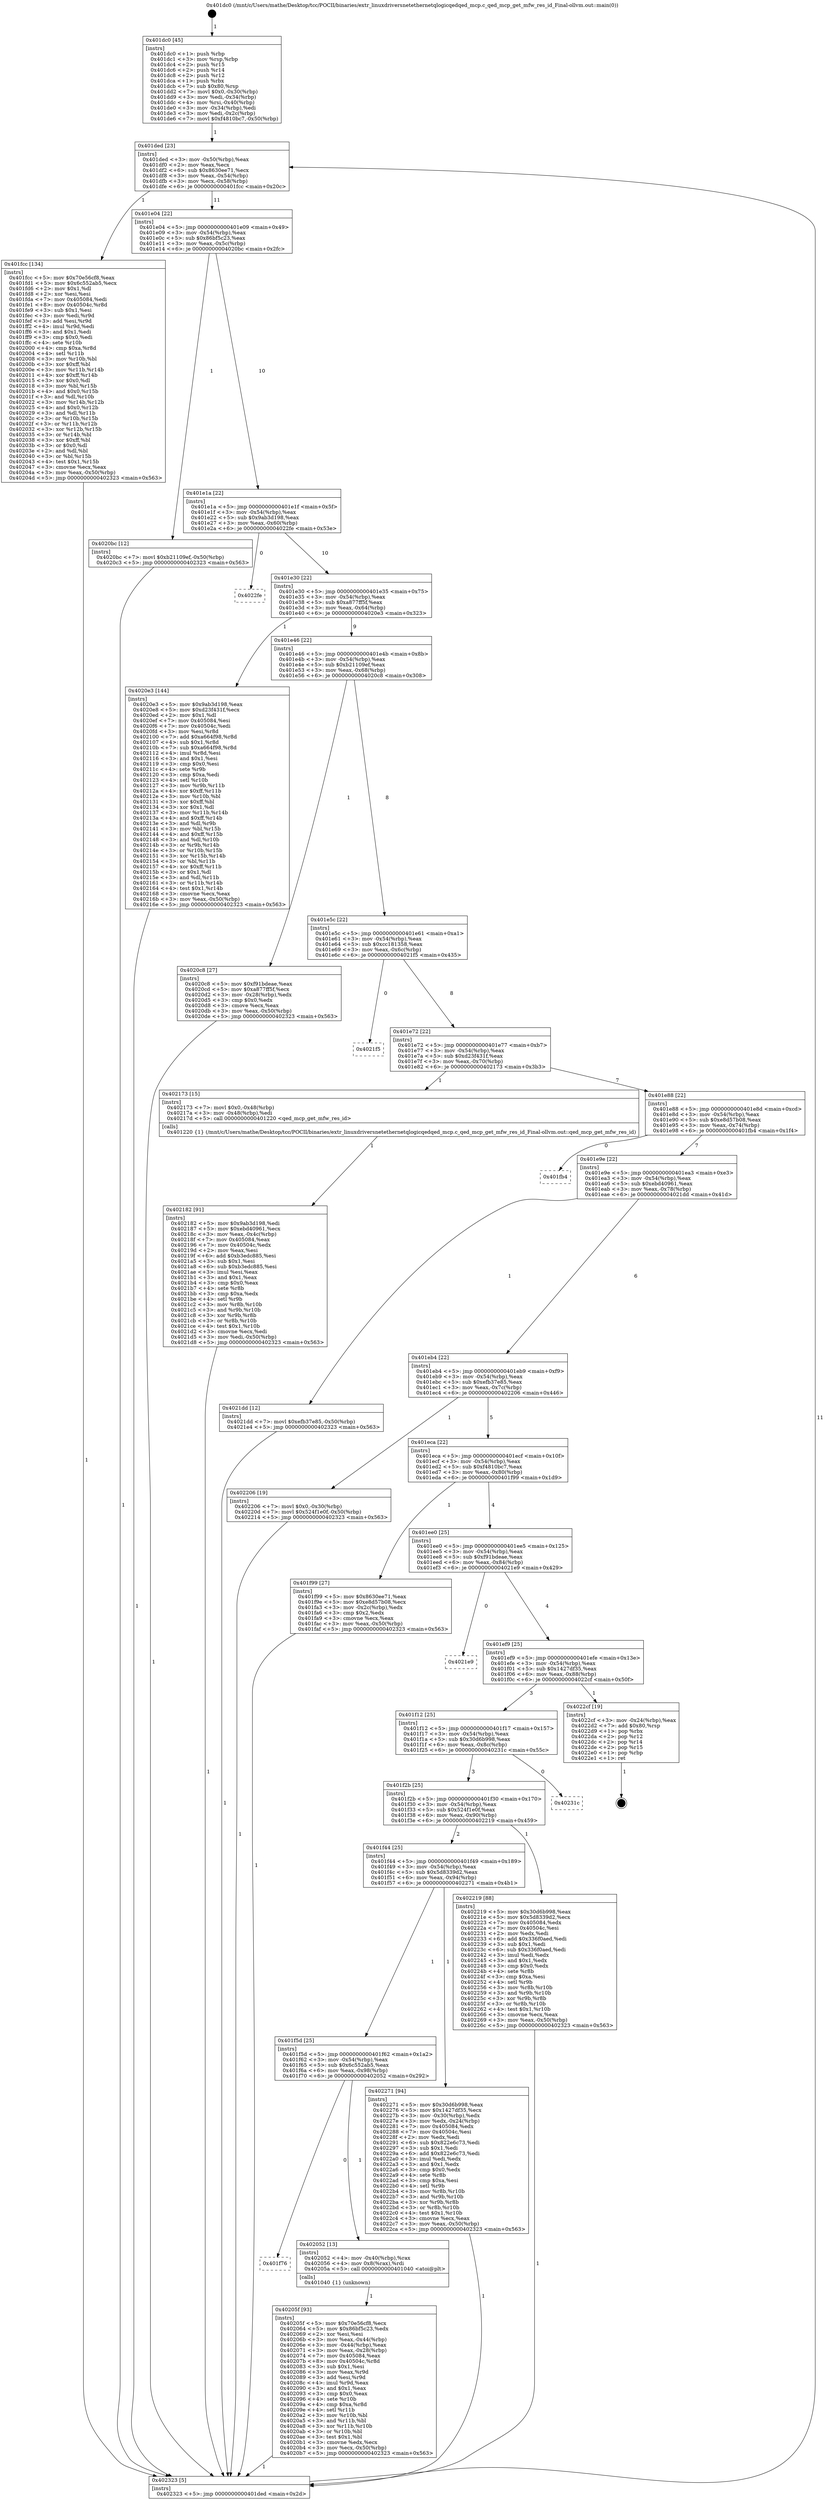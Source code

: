 digraph "0x401dc0" {
  label = "0x401dc0 (/mnt/c/Users/mathe/Desktop/tcc/POCII/binaries/extr_linuxdriversnetethernetqlogicqedqed_mcp.c_qed_mcp_get_mfw_res_id_Final-ollvm.out::main(0))"
  labelloc = "t"
  node[shape=record]

  Entry [label="",width=0.3,height=0.3,shape=circle,fillcolor=black,style=filled]
  "0x401ded" [label="{
     0x401ded [23]\l
     | [instrs]\l
     &nbsp;&nbsp;0x401ded \<+3\>: mov -0x50(%rbp),%eax\l
     &nbsp;&nbsp;0x401df0 \<+2\>: mov %eax,%ecx\l
     &nbsp;&nbsp;0x401df2 \<+6\>: sub $0x8630ee71,%ecx\l
     &nbsp;&nbsp;0x401df8 \<+3\>: mov %eax,-0x54(%rbp)\l
     &nbsp;&nbsp;0x401dfb \<+3\>: mov %ecx,-0x58(%rbp)\l
     &nbsp;&nbsp;0x401dfe \<+6\>: je 0000000000401fcc \<main+0x20c\>\l
  }"]
  "0x401fcc" [label="{
     0x401fcc [134]\l
     | [instrs]\l
     &nbsp;&nbsp;0x401fcc \<+5\>: mov $0x70e56cf8,%eax\l
     &nbsp;&nbsp;0x401fd1 \<+5\>: mov $0x6c552ab5,%ecx\l
     &nbsp;&nbsp;0x401fd6 \<+2\>: mov $0x1,%dl\l
     &nbsp;&nbsp;0x401fd8 \<+2\>: xor %esi,%esi\l
     &nbsp;&nbsp;0x401fda \<+7\>: mov 0x405084,%edi\l
     &nbsp;&nbsp;0x401fe1 \<+8\>: mov 0x40504c,%r8d\l
     &nbsp;&nbsp;0x401fe9 \<+3\>: sub $0x1,%esi\l
     &nbsp;&nbsp;0x401fec \<+3\>: mov %edi,%r9d\l
     &nbsp;&nbsp;0x401fef \<+3\>: add %esi,%r9d\l
     &nbsp;&nbsp;0x401ff2 \<+4\>: imul %r9d,%edi\l
     &nbsp;&nbsp;0x401ff6 \<+3\>: and $0x1,%edi\l
     &nbsp;&nbsp;0x401ff9 \<+3\>: cmp $0x0,%edi\l
     &nbsp;&nbsp;0x401ffc \<+4\>: sete %r10b\l
     &nbsp;&nbsp;0x402000 \<+4\>: cmp $0xa,%r8d\l
     &nbsp;&nbsp;0x402004 \<+4\>: setl %r11b\l
     &nbsp;&nbsp;0x402008 \<+3\>: mov %r10b,%bl\l
     &nbsp;&nbsp;0x40200b \<+3\>: xor $0xff,%bl\l
     &nbsp;&nbsp;0x40200e \<+3\>: mov %r11b,%r14b\l
     &nbsp;&nbsp;0x402011 \<+4\>: xor $0xff,%r14b\l
     &nbsp;&nbsp;0x402015 \<+3\>: xor $0x0,%dl\l
     &nbsp;&nbsp;0x402018 \<+3\>: mov %bl,%r15b\l
     &nbsp;&nbsp;0x40201b \<+4\>: and $0x0,%r15b\l
     &nbsp;&nbsp;0x40201f \<+3\>: and %dl,%r10b\l
     &nbsp;&nbsp;0x402022 \<+3\>: mov %r14b,%r12b\l
     &nbsp;&nbsp;0x402025 \<+4\>: and $0x0,%r12b\l
     &nbsp;&nbsp;0x402029 \<+3\>: and %dl,%r11b\l
     &nbsp;&nbsp;0x40202c \<+3\>: or %r10b,%r15b\l
     &nbsp;&nbsp;0x40202f \<+3\>: or %r11b,%r12b\l
     &nbsp;&nbsp;0x402032 \<+3\>: xor %r12b,%r15b\l
     &nbsp;&nbsp;0x402035 \<+3\>: or %r14b,%bl\l
     &nbsp;&nbsp;0x402038 \<+3\>: xor $0xff,%bl\l
     &nbsp;&nbsp;0x40203b \<+3\>: or $0x0,%dl\l
     &nbsp;&nbsp;0x40203e \<+2\>: and %dl,%bl\l
     &nbsp;&nbsp;0x402040 \<+3\>: or %bl,%r15b\l
     &nbsp;&nbsp;0x402043 \<+4\>: test $0x1,%r15b\l
     &nbsp;&nbsp;0x402047 \<+3\>: cmovne %ecx,%eax\l
     &nbsp;&nbsp;0x40204a \<+3\>: mov %eax,-0x50(%rbp)\l
     &nbsp;&nbsp;0x40204d \<+5\>: jmp 0000000000402323 \<main+0x563\>\l
  }"]
  "0x401e04" [label="{
     0x401e04 [22]\l
     | [instrs]\l
     &nbsp;&nbsp;0x401e04 \<+5\>: jmp 0000000000401e09 \<main+0x49\>\l
     &nbsp;&nbsp;0x401e09 \<+3\>: mov -0x54(%rbp),%eax\l
     &nbsp;&nbsp;0x401e0c \<+5\>: sub $0x86bf5c23,%eax\l
     &nbsp;&nbsp;0x401e11 \<+3\>: mov %eax,-0x5c(%rbp)\l
     &nbsp;&nbsp;0x401e14 \<+6\>: je 00000000004020bc \<main+0x2fc\>\l
  }"]
  Exit [label="",width=0.3,height=0.3,shape=circle,fillcolor=black,style=filled,peripheries=2]
  "0x4020bc" [label="{
     0x4020bc [12]\l
     | [instrs]\l
     &nbsp;&nbsp;0x4020bc \<+7\>: movl $0xb21109ef,-0x50(%rbp)\l
     &nbsp;&nbsp;0x4020c3 \<+5\>: jmp 0000000000402323 \<main+0x563\>\l
  }"]
  "0x401e1a" [label="{
     0x401e1a [22]\l
     | [instrs]\l
     &nbsp;&nbsp;0x401e1a \<+5\>: jmp 0000000000401e1f \<main+0x5f\>\l
     &nbsp;&nbsp;0x401e1f \<+3\>: mov -0x54(%rbp),%eax\l
     &nbsp;&nbsp;0x401e22 \<+5\>: sub $0x9ab3d198,%eax\l
     &nbsp;&nbsp;0x401e27 \<+3\>: mov %eax,-0x60(%rbp)\l
     &nbsp;&nbsp;0x401e2a \<+6\>: je 00000000004022fe \<main+0x53e\>\l
  }"]
  "0x402182" [label="{
     0x402182 [91]\l
     | [instrs]\l
     &nbsp;&nbsp;0x402182 \<+5\>: mov $0x9ab3d198,%edi\l
     &nbsp;&nbsp;0x402187 \<+5\>: mov $0xebd40961,%ecx\l
     &nbsp;&nbsp;0x40218c \<+3\>: mov %eax,-0x4c(%rbp)\l
     &nbsp;&nbsp;0x40218f \<+7\>: mov 0x405084,%eax\l
     &nbsp;&nbsp;0x402196 \<+7\>: mov 0x40504c,%edx\l
     &nbsp;&nbsp;0x40219d \<+2\>: mov %eax,%esi\l
     &nbsp;&nbsp;0x40219f \<+6\>: add $0xb3edc885,%esi\l
     &nbsp;&nbsp;0x4021a5 \<+3\>: sub $0x1,%esi\l
     &nbsp;&nbsp;0x4021a8 \<+6\>: sub $0xb3edc885,%esi\l
     &nbsp;&nbsp;0x4021ae \<+3\>: imul %esi,%eax\l
     &nbsp;&nbsp;0x4021b1 \<+3\>: and $0x1,%eax\l
     &nbsp;&nbsp;0x4021b4 \<+3\>: cmp $0x0,%eax\l
     &nbsp;&nbsp;0x4021b7 \<+4\>: sete %r8b\l
     &nbsp;&nbsp;0x4021bb \<+3\>: cmp $0xa,%edx\l
     &nbsp;&nbsp;0x4021be \<+4\>: setl %r9b\l
     &nbsp;&nbsp;0x4021c2 \<+3\>: mov %r8b,%r10b\l
     &nbsp;&nbsp;0x4021c5 \<+3\>: and %r9b,%r10b\l
     &nbsp;&nbsp;0x4021c8 \<+3\>: xor %r9b,%r8b\l
     &nbsp;&nbsp;0x4021cb \<+3\>: or %r8b,%r10b\l
     &nbsp;&nbsp;0x4021ce \<+4\>: test $0x1,%r10b\l
     &nbsp;&nbsp;0x4021d2 \<+3\>: cmovne %ecx,%edi\l
     &nbsp;&nbsp;0x4021d5 \<+3\>: mov %edi,-0x50(%rbp)\l
     &nbsp;&nbsp;0x4021d8 \<+5\>: jmp 0000000000402323 \<main+0x563\>\l
  }"]
  "0x4022fe" [label="{
     0x4022fe\l
  }", style=dashed]
  "0x401e30" [label="{
     0x401e30 [22]\l
     | [instrs]\l
     &nbsp;&nbsp;0x401e30 \<+5\>: jmp 0000000000401e35 \<main+0x75\>\l
     &nbsp;&nbsp;0x401e35 \<+3\>: mov -0x54(%rbp),%eax\l
     &nbsp;&nbsp;0x401e38 \<+5\>: sub $0xa877ff5f,%eax\l
     &nbsp;&nbsp;0x401e3d \<+3\>: mov %eax,-0x64(%rbp)\l
     &nbsp;&nbsp;0x401e40 \<+6\>: je 00000000004020e3 \<main+0x323\>\l
  }"]
  "0x40205f" [label="{
     0x40205f [93]\l
     | [instrs]\l
     &nbsp;&nbsp;0x40205f \<+5\>: mov $0x70e56cf8,%ecx\l
     &nbsp;&nbsp;0x402064 \<+5\>: mov $0x86bf5c23,%edx\l
     &nbsp;&nbsp;0x402069 \<+2\>: xor %esi,%esi\l
     &nbsp;&nbsp;0x40206b \<+3\>: mov %eax,-0x44(%rbp)\l
     &nbsp;&nbsp;0x40206e \<+3\>: mov -0x44(%rbp),%eax\l
     &nbsp;&nbsp;0x402071 \<+3\>: mov %eax,-0x28(%rbp)\l
     &nbsp;&nbsp;0x402074 \<+7\>: mov 0x405084,%eax\l
     &nbsp;&nbsp;0x40207b \<+8\>: mov 0x40504c,%r8d\l
     &nbsp;&nbsp;0x402083 \<+3\>: sub $0x1,%esi\l
     &nbsp;&nbsp;0x402086 \<+3\>: mov %eax,%r9d\l
     &nbsp;&nbsp;0x402089 \<+3\>: add %esi,%r9d\l
     &nbsp;&nbsp;0x40208c \<+4\>: imul %r9d,%eax\l
     &nbsp;&nbsp;0x402090 \<+3\>: and $0x1,%eax\l
     &nbsp;&nbsp;0x402093 \<+3\>: cmp $0x0,%eax\l
     &nbsp;&nbsp;0x402096 \<+4\>: sete %r10b\l
     &nbsp;&nbsp;0x40209a \<+4\>: cmp $0xa,%r8d\l
     &nbsp;&nbsp;0x40209e \<+4\>: setl %r11b\l
     &nbsp;&nbsp;0x4020a2 \<+3\>: mov %r10b,%bl\l
     &nbsp;&nbsp;0x4020a5 \<+3\>: and %r11b,%bl\l
     &nbsp;&nbsp;0x4020a8 \<+3\>: xor %r11b,%r10b\l
     &nbsp;&nbsp;0x4020ab \<+3\>: or %r10b,%bl\l
     &nbsp;&nbsp;0x4020ae \<+3\>: test $0x1,%bl\l
     &nbsp;&nbsp;0x4020b1 \<+3\>: cmovne %edx,%ecx\l
     &nbsp;&nbsp;0x4020b4 \<+3\>: mov %ecx,-0x50(%rbp)\l
     &nbsp;&nbsp;0x4020b7 \<+5\>: jmp 0000000000402323 \<main+0x563\>\l
  }"]
  "0x4020e3" [label="{
     0x4020e3 [144]\l
     | [instrs]\l
     &nbsp;&nbsp;0x4020e3 \<+5\>: mov $0x9ab3d198,%eax\l
     &nbsp;&nbsp;0x4020e8 \<+5\>: mov $0xd23f431f,%ecx\l
     &nbsp;&nbsp;0x4020ed \<+2\>: mov $0x1,%dl\l
     &nbsp;&nbsp;0x4020ef \<+7\>: mov 0x405084,%esi\l
     &nbsp;&nbsp;0x4020f6 \<+7\>: mov 0x40504c,%edi\l
     &nbsp;&nbsp;0x4020fd \<+3\>: mov %esi,%r8d\l
     &nbsp;&nbsp;0x402100 \<+7\>: add $0xa664f98,%r8d\l
     &nbsp;&nbsp;0x402107 \<+4\>: sub $0x1,%r8d\l
     &nbsp;&nbsp;0x40210b \<+7\>: sub $0xa664f98,%r8d\l
     &nbsp;&nbsp;0x402112 \<+4\>: imul %r8d,%esi\l
     &nbsp;&nbsp;0x402116 \<+3\>: and $0x1,%esi\l
     &nbsp;&nbsp;0x402119 \<+3\>: cmp $0x0,%esi\l
     &nbsp;&nbsp;0x40211c \<+4\>: sete %r9b\l
     &nbsp;&nbsp;0x402120 \<+3\>: cmp $0xa,%edi\l
     &nbsp;&nbsp;0x402123 \<+4\>: setl %r10b\l
     &nbsp;&nbsp;0x402127 \<+3\>: mov %r9b,%r11b\l
     &nbsp;&nbsp;0x40212a \<+4\>: xor $0xff,%r11b\l
     &nbsp;&nbsp;0x40212e \<+3\>: mov %r10b,%bl\l
     &nbsp;&nbsp;0x402131 \<+3\>: xor $0xff,%bl\l
     &nbsp;&nbsp;0x402134 \<+3\>: xor $0x1,%dl\l
     &nbsp;&nbsp;0x402137 \<+3\>: mov %r11b,%r14b\l
     &nbsp;&nbsp;0x40213a \<+4\>: and $0xff,%r14b\l
     &nbsp;&nbsp;0x40213e \<+3\>: and %dl,%r9b\l
     &nbsp;&nbsp;0x402141 \<+3\>: mov %bl,%r15b\l
     &nbsp;&nbsp;0x402144 \<+4\>: and $0xff,%r15b\l
     &nbsp;&nbsp;0x402148 \<+3\>: and %dl,%r10b\l
     &nbsp;&nbsp;0x40214b \<+3\>: or %r9b,%r14b\l
     &nbsp;&nbsp;0x40214e \<+3\>: or %r10b,%r15b\l
     &nbsp;&nbsp;0x402151 \<+3\>: xor %r15b,%r14b\l
     &nbsp;&nbsp;0x402154 \<+3\>: or %bl,%r11b\l
     &nbsp;&nbsp;0x402157 \<+4\>: xor $0xff,%r11b\l
     &nbsp;&nbsp;0x40215b \<+3\>: or $0x1,%dl\l
     &nbsp;&nbsp;0x40215e \<+3\>: and %dl,%r11b\l
     &nbsp;&nbsp;0x402161 \<+3\>: or %r11b,%r14b\l
     &nbsp;&nbsp;0x402164 \<+4\>: test $0x1,%r14b\l
     &nbsp;&nbsp;0x402168 \<+3\>: cmovne %ecx,%eax\l
     &nbsp;&nbsp;0x40216b \<+3\>: mov %eax,-0x50(%rbp)\l
     &nbsp;&nbsp;0x40216e \<+5\>: jmp 0000000000402323 \<main+0x563\>\l
  }"]
  "0x401e46" [label="{
     0x401e46 [22]\l
     | [instrs]\l
     &nbsp;&nbsp;0x401e46 \<+5\>: jmp 0000000000401e4b \<main+0x8b\>\l
     &nbsp;&nbsp;0x401e4b \<+3\>: mov -0x54(%rbp),%eax\l
     &nbsp;&nbsp;0x401e4e \<+5\>: sub $0xb21109ef,%eax\l
     &nbsp;&nbsp;0x401e53 \<+3\>: mov %eax,-0x68(%rbp)\l
     &nbsp;&nbsp;0x401e56 \<+6\>: je 00000000004020c8 \<main+0x308\>\l
  }"]
  "0x401f76" [label="{
     0x401f76\l
  }", style=dashed]
  "0x4020c8" [label="{
     0x4020c8 [27]\l
     | [instrs]\l
     &nbsp;&nbsp;0x4020c8 \<+5\>: mov $0xf91bdeae,%eax\l
     &nbsp;&nbsp;0x4020cd \<+5\>: mov $0xa877ff5f,%ecx\l
     &nbsp;&nbsp;0x4020d2 \<+3\>: mov -0x28(%rbp),%edx\l
     &nbsp;&nbsp;0x4020d5 \<+3\>: cmp $0x0,%edx\l
     &nbsp;&nbsp;0x4020d8 \<+3\>: cmove %ecx,%eax\l
     &nbsp;&nbsp;0x4020db \<+3\>: mov %eax,-0x50(%rbp)\l
     &nbsp;&nbsp;0x4020de \<+5\>: jmp 0000000000402323 \<main+0x563\>\l
  }"]
  "0x401e5c" [label="{
     0x401e5c [22]\l
     | [instrs]\l
     &nbsp;&nbsp;0x401e5c \<+5\>: jmp 0000000000401e61 \<main+0xa1\>\l
     &nbsp;&nbsp;0x401e61 \<+3\>: mov -0x54(%rbp),%eax\l
     &nbsp;&nbsp;0x401e64 \<+5\>: sub $0xcc181358,%eax\l
     &nbsp;&nbsp;0x401e69 \<+3\>: mov %eax,-0x6c(%rbp)\l
     &nbsp;&nbsp;0x401e6c \<+6\>: je 00000000004021f5 \<main+0x435\>\l
  }"]
  "0x402052" [label="{
     0x402052 [13]\l
     | [instrs]\l
     &nbsp;&nbsp;0x402052 \<+4\>: mov -0x40(%rbp),%rax\l
     &nbsp;&nbsp;0x402056 \<+4\>: mov 0x8(%rax),%rdi\l
     &nbsp;&nbsp;0x40205a \<+5\>: call 0000000000401040 \<atoi@plt\>\l
     | [calls]\l
     &nbsp;&nbsp;0x401040 \{1\} (unknown)\l
  }"]
  "0x4021f5" [label="{
     0x4021f5\l
  }", style=dashed]
  "0x401e72" [label="{
     0x401e72 [22]\l
     | [instrs]\l
     &nbsp;&nbsp;0x401e72 \<+5\>: jmp 0000000000401e77 \<main+0xb7\>\l
     &nbsp;&nbsp;0x401e77 \<+3\>: mov -0x54(%rbp),%eax\l
     &nbsp;&nbsp;0x401e7a \<+5\>: sub $0xd23f431f,%eax\l
     &nbsp;&nbsp;0x401e7f \<+3\>: mov %eax,-0x70(%rbp)\l
     &nbsp;&nbsp;0x401e82 \<+6\>: je 0000000000402173 \<main+0x3b3\>\l
  }"]
  "0x401f5d" [label="{
     0x401f5d [25]\l
     | [instrs]\l
     &nbsp;&nbsp;0x401f5d \<+5\>: jmp 0000000000401f62 \<main+0x1a2\>\l
     &nbsp;&nbsp;0x401f62 \<+3\>: mov -0x54(%rbp),%eax\l
     &nbsp;&nbsp;0x401f65 \<+5\>: sub $0x6c552ab5,%eax\l
     &nbsp;&nbsp;0x401f6a \<+6\>: mov %eax,-0x98(%rbp)\l
     &nbsp;&nbsp;0x401f70 \<+6\>: je 0000000000402052 \<main+0x292\>\l
  }"]
  "0x402173" [label="{
     0x402173 [15]\l
     | [instrs]\l
     &nbsp;&nbsp;0x402173 \<+7\>: movl $0x0,-0x48(%rbp)\l
     &nbsp;&nbsp;0x40217a \<+3\>: mov -0x48(%rbp),%edi\l
     &nbsp;&nbsp;0x40217d \<+5\>: call 0000000000401220 \<qed_mcp_get_mfw_res_id\>\l
     | [calls]\l
     &nbsp;&nbsp;0x401220 \{1\} (/mnt/c/Users/mathe/Desktop/tcc/POCII/binaries/extr_linuxdriversnetethernetqlogicqedqed_mcp.c_qed_mcp_get_mfw_res_id_Final-ollvm.out::qed_mcp_get_mfw_res_id)\l
  }"]
  "0x401e88" [label="{
     0x401e88 [22]\l
     | [instrs]\l
     &nbsp;&nbsp;0x401e88 \<+5\>: jmp 0000000000401e8d \<main+0xcd\>\l
     &nbsp;&nbsp;0x401e8d \<+3\>: mov -0x54(%rbp),%eax\l
     &nbsp;&nbsp;0x401e90 \<+5\>: sub $0xe8d57b08,%eax\l
     &nbsp;&nbsp;0x401e95 \<+3\>: mov %eax,-0x74(%rbp)\l
     &nbsp;&nbsp;0x401e98 \<+6\>: je 0000000000401fb4 \<main+0x1f4\>\l
  }"]
  "0x402271" [label="{
     0x402271 [94]\l
     | [instrs]\l
     &nbsp;&nbsp;0x402271 \<+5\>: mov $0x30d6b998,%eax\l
     &nbsp;&nbsp;0x402276 \<+5\>: mov $0x1427df35,%ecx\l
     &nbsp;&nbsp;0x40227b \<+3\>: mov -0x30(%rbp),%edx\l
     &nbsp;&nbsp;0x40227e \<+3\>: mov %edx,-0x24(%rbp)\l
     &nbsp;&nbsp;0x402281 \<+7\>: mov 0x405084,%edx\l
     &nbsp;&nbsp;0x402288 \<+7\>: mov 0x40504c,%esi\l
     &nbsp;&nbsp;0x40228f \<+2\>: mov %edx,%edi\l
     &nbsp;&nbsp;0x402291 \<+6\>: sub $0x822e6c73,%edi\l
     &nbsp;&nbsp;0x402297 \<+3\>: sub $0x1,%edi\l
     &nbsp;&nbsp;0x40229a \<+6\>: add $0x822e6c73,%edi\l
     &nbsp;&nbsp;0x4022a0 \<+3\>: imul %edi,%edx\l
     &nbsp;&nbsp;0x4022a3 \<+3\>: and $0x1,%edx\l
     &nbsp;&nbsp;0x4022a6 \<+3\>: cmp $0x0,%edx\l
     &nbsp;&nbsp;0x4022a9 \<+4\>: sete %r8b\l
     &nbsp;&nbsp;0x4022ad \<+3\>: cmp $0xa,%esi\l
     &nbsp;&nbsp;0x4022b0 \<+4\>: setl %r9b\l
     &nbsp;&nbsp;0x4022b4 \<+3\>: mov %r8b,%r10b\l
     &nbsp;&nbsp;0x4022b7 \<+3\>: and %r9b,%r10b\l
     &nbsp;&nbsp;0x4022ba \<+3\>: xor %r9b,%r8b\l
     &nbsp;&nbsp;0x4022bd \<+3\>: or %r8b,%r10b\l
     &nbsp;&nbsp;0x4022c0 \<+4\>: test $0x1,%r10b\l
     &nbsp;&nbsp;0x4022c4 \<+3\>: cmovne %ecx,%eax\l
     &nbsp;&nbsp;0x4022c7 \<+3\>: mov %eax,-0x50(%rbp)\l
     &nbsp;&nbsp;0x4022ca \<+5\>: jmp 0000000000402323 \<main+0x563\>\l
  }"]
  "0x401fb4" [label="{
     0x401fb4\l
  }", style=dashed]
  "0x401e9e" [label="{
     0x401e9e [22]\l
     | [instrs]\l
     &nbsp;&nbsp;0x401e9e \<+5\>: jmp 0000000000401ea3 \<main+0xe3\>\l
     &nbsp;&nbsp;0x401ea3 \<+3\>: mov -0x54(%rbp),%eax\l
     &nbsp;&nbsp;0x401ea6 \<+5\>: sub $0xebd40961,%eax\l
     &nbsp;&nbsp;0x401eab \<+3\>: mov %eax,-0x78(%rbp)\l
     &nbsp;&nbsp;0x401eae \<+6\>: je 00000000004021dd \<main+0x41d\>\l
  }"]
  "0x401f44" [label="{
     0x401f44 [25]\l
     | [instrs]\l
     &nbsp;&nbsp;0x401f44 \<+5\>: jmp 0000000000401f49 \<main+0x189\>\l
     &nbsp;&nbsp;0x401f49 \<+3\>: mov -0x54(%rbp),%eax\l
     &nbsp;&nbsp;0x401f4c \<+5\>: sub $0x5d8339d2,%eax\l
     &nbsp;&nbsp;0x401f51 \<+6\>: mov %eax,-0x94(%rbp)\l
     &nbsp;&nbsp;0x401f57 \<+6\>: je 0000000000402271 \<main+0x4b1\>\l
  }"]
  "0x4021dd" [label="{
     0x4021dd [12]\l
     | [instrs]\l
     &nbsp;&nbsp;0x4021dd \<+7\>: movl $0xefb37e85,-0x50(%rbp)\l
     &nbsp;&nbsp;0x4021e4 \<+5\>: jmp 0000000000402323 \<main+0x563\>\l
  }"]
  "0x401eb4" [label="{
     0x401eb4 [22]\l
     | [instrs]\l
     &nbsp;&nbsp;0x401eb4 \<+5\>: jmp 0000000000401eb9 \<main+0xf9\>\l
     &nbsp;&nbsp;0x401eb9 \<+3\>: mov -0x54(%rbp),%eax\l
     &nbsp;&nbsp;0x401ebc \<+5\>: sub $0xefb37e85,%eax\l
     &nbsp;&nbsp;0x401ec1 \<+3\>: mov %eax,-0x7c(%rbp)\l
     &nbsp;&nbsp;0x401ec4 \<+6\>: je 0000000000402206 \<main+0x446\>\l
  }"]
  "0x402219" [label="{
     0x402219 [88]\l
     | [instrs]\l
     &nbsp;&nbsp;0x402219 \<+5\>: mov $0x30d6b998,%eax\l
     &nbsp;&nbsp;0x40221e \<+5\>: mov $0x5d8339d2,%ecx\l
     &nbsp;&nbsp;0x402223 \<+7\>: mov 0x405084,%edx\l
     &nbsp;&nbsp;0x40222a \<+7\>: mov 0x40504c,%esi\l
     &nbsp;&nbsp;0x402231 \<+2\>: mov %edx,%edi\l
     &nbsp;&nbsp;0x402233 \<+6\>: add $0x336f0aed,%edi\l
     &nbsp;&nbsp;0x402239 \<+3\>: sub $0x1,%edi\l
     &nbsp;&nbsp;0x40223c \<+6\>: sub $0x336f0aed,%edi\l
     &nbsp;&nbsp;0x402242 \<+3\>: imul %edi,%edx\l
     &nbsp;&nbsp;0x402245 \<+3\>: and $0x1,%edx\l
     &nbsp;&nbsp;0x402248 \<+3\>: cmp $0x0,%edx\l
     &nbsp;&nbsp;0x40224b \<+4\>: sete %r8b\l
     &nbsp;&nbsp;0x40224f \<+3\>: cmp $0xa,%esi\l
     &nbsp;&nbsp;0x402252 \<+4\>: setl %r9b\l
     &nbsp;&nbsp;0x402256 \<+3\>: mov %r8b,%r10b\l
     &nbsp;&nbsp;0x402259 \<+3\>: and %r9b,%r10b\l
     &nbsp;&nbsp;0x40225c \<+3\>: xor %r9b,%r8b\l
     &nbsp;&nbsp;0x40225f \<+3\>: or %r8b,%r10b\l
     &nbsp;&nbsp;0x402262 \<+4\>: test $0x1,%r10b\l
     &nbsp;&nbsp;0x402266 \<+3\>: cmovne %ecx,%eax\l
     &nbsp;&nbsp;0x402269 \<+3\>: mov %eax,-0x50(%rbp)\l
     &nbsp;&nbsp;0x40226c \<+5\>: jmp 0000000000402323 \<main+0x563\>\l
  }"]
  "0x402206" [label="{
     0x402206 [19]\l
     | [instrs]\l
     &nbsp;&nbsp;0x402206 \<+7\>: movl $0x0,-0x30(%rbp)\l
     &nbsp;&nbsp;0x40220d \<+7\>: movl $0x524f1e0f,-0x50(%rbp)\l
     &nbsp;&nbsp;0x402214 \<+5\>: jmp 0000000000402323 \<main+0x563\>\l
  }"]
  "0x401eca" [label="{
     0x401eca [22]\l
     | [instrs]\l
     &nbsp;&nbsp;0x401eca \<+5\>: jmp 0000000000401ecf \<main+0x10f\>\l
     &nbsp;&nbsp;0x401ecf \<+3\>: mov -0x54(%rbp),%eax\l
     &nbsp;&nbsp;0x401ed2 \<+5\>: sub $0xf4810bc7,%eax\l
     &nbsp;&nbsp;0x401ed7 \<+3\>: mov %eax,-0x80(%rbp)\l
     &nbsp;&nbsp;0x401eda \<+6\>: je 0000000000401f99 \<main+0x1d9\>\l
  }"]
  "0x401f2b" [label="{
     0x401f2b [25]\l
     | [instrs]\l
     &nbsp;&nbsp;0x401f2b \<+5\>: jmp 0000000000401f30 \<main+0x170\>\l
     &nbsp;&nbsp;0x401f30 \<+3\>: mov -0x54(%rbp),%eax\l
     &nbsp;&nbsp;0x401f33 \<+5\>: sub $0x524f1e0f,%eax\l
     &nbsp;&nbsp;0x401f38 \<+6\>: mov %eax,-0x90(%rbp)\l
     &nbsp;&nbsp;0x401f3e \<+6\>: je 0000000000402219 \<main+0x459\>\l
  }"]
  "0x401f99" [label="{
     0x401f99 [27]\l
     | [instrs]\l
     &nbsp;&nbsp;0x401f99 \<+5\>: mov $0x8630ee71,%eax\l
     &nbsp;&nbsp;0x401f9e \<+5\>: mov $0xe8d57b08,%ecx\l
     &nbsp;&nbsp;0x401fa3 \<+3\>: mov -0x2c(%rbp),%edx\l
     &nbsp;&nbsp;0x401fa6 \<+3\>: cmp $0x2,%edx\l
     &nbsp;&nbsp;0x401fa9 \<+3\>: cmovne %ecx,%eax\l
     &nbsp;&nbsp;0x401fac \<+3\>: mov %eax,-0x50(%rbp)\l
     &nbsp;&nbsp;0x401faf \<+5\>: jmp 0000000000402323 \<main+0x563\>\l
  }"]
  "0x401ee0" [label="{
     0x401ee0 [25]\l
     | [instrs]\l
     &nbsp;&nbsp;0x401ee0 \<+5\>: jmp 0000000000401ee5 \<main+0x125\>\l
     &nbsp;&nbsp;0x401ee5 \<+3\>: mov -0x54(%rbp),%eax\l
     &nbsp;&nbsp;0x401ee8 \<+5\>: sub $0xf91bdeae,%eax\l
     &nbsp;&nbsp;0x401eed \<+6\>: mov %eax,-0x84(%rbp)\l
     &nbsp;&nbsp;0x401ef3 \<+6\>: je 00000000004021e9 \<main+0x429\>\l
  }"]
  "0x402323" [label="{
     0x402323 [5]\l
     | [instrs]\l
     &nbsp;&nbsp;0x402323 \<+5\>: jmp 0000000000401ded \<main+0x2d\>\l
  }"]
  "0x401dc0" [label="{
     0x401dc0 [45]\l
     | [instrs]\l
     &nbsp;&nbsp;0x401dc0 \<+1\>: push %rbp\l
     &nbsp;&nbsp;0x401dc1 \<+3\>: mov %rsp,%rbp\l
     &nbsp;&nbsp;0x401dc4 \<+2\>: push %r15\l
     &nbsp;&nbsp;0x401dc6 \<+2\>: push %r14\l
     &nbsp;&nbsp;0x401dc8 \<+2\>: push %r12\l
     &nbsp;&nbsp;0x401dca \<+1\>: push %rbx\l
     &nbsp;&nbsp;0x401dcb \<+7\>: sub $0x80,%rsp\l
     &nbsp;&nbsp;0x401dd2 \<+7\>: movl $0x0,-0x30(%rbp)\l
     &nbsp;&nbsp;0x401dd9 \<+3\>: mov %edi,-0x34(%rbp)\l
     &nbsp;&nbsp;0x401ddc \<+4\>: mov %rsi,-0x40(%rbp)\l
     &nbsp;&nbsp;0x401de0 \<+3\>: mov -0x34(%rbp),%edi\l
     &nbsp;&nbsp;0x401de3 \<+3\>: mov %edi,-0x2c(%rbp)\l
     &nbsp;&nbsp;0x401de6 \<+7\>: movl $0xf4810bc7,-0x50(%rbp)\l
  }"]
  "0x40231c" [label="{
     0x40231c\l
  }", style=dashed]
  "0x4021e9" [label="{
     0x4021e9\l
  }", style=dashed]
  "0x401ef9" [label="{
     0x401ef9 [25]\l
     | [instrs]\l
     &nbsp;&nbsp;0x401ef9 \<+5\>: jmp 0000000000401efe \<main+0x13e\>\l
     &nbsp;&nbsp;0x401efe \<+3\>: mov -0x54(%rbp),%eax\l
     &nbsp;&nbsp;0x401f01 \<+5\>: sub $0x1427df35,%eax\l
     &nbsp;&nbsp;0x401f06 \<+6\>: mov %eax,-0x88(%rbp)\l
     &nbsp;&nbsp;0x401f0c \<+6\>: je 00000000004022cf \<main+0x50f\>\l
  }"]
  "0x401f12" [label="{
     0x401f12 [25]\l
     | [instrs]\l
     &nbsp;&nbsp;0x401f12 \<+5\>: jmp 0000000000401f17 \<main+0x157\>\l
     &nbsp;&nbsp;0x401f17 \<+3\>: mov -0x54(%rbp),%eax\l
     &nbsp;&nbsp;0x401f1a \<+5\>: sub $0x30d6b998,%eax\l
     &nbsp;&nbsp;0x401f1f \<+6\>: mov %eax,-0x8c(%rbp)\l
     &nbsp;&nbsp;0x401f25 \<+6\>: je 000000000040231c \<main+0x55c\>\l
  }"]
  "0x4022cf" [label="{
     0x4022cf [19]\l
     | [instrs]\l
     &nbsp;&nbsp;0x4022cf \<+3\>: mov -0x24(%rbp),%eax\l
     &nbsp;&nbsp;0x4022d2 \<+7\>: add $0x80,%rsp\l
     &nbsp;&nbsp;0x4022d9 \<+1\>: pop %rbx\l
     &nbsp;&nbsp;0x4022da \<+2\>: pop %r12\l
     &nbsp;&nbsp;0x4022dc \<+2\>: pop %r14\l
     &nbsp;&nbsp;0x4022de \<+2\>: pop %r15\l
     &nbsp;&nbsp;0x4022e0 \<+1\>: pop %rbp\l
     &nbsp;&nbsp;0x4022e1 \<+1\>: ret\l
  }"]
  Entry -> "0x401dc0" [label=" 1"]
  "0x401ded" -> "0x401fcc" [label=" 1"]
  "0x401ded" -> "0x401e04" [label=" 11"]
  "0x4022cf" -> Exit [label=" 1"]
  "0x401e04" -> "0x4020bc" [label=" 1"]
  "0x401e04" -> "0x401e1a" [label=" 10"]
  "0x402271" -> "0x402323" [label=" 1"]
  "0x401e1a" -> "0x4022fe" [label=" 0"]
  "0x401e1a" -> "0x401e30" [label=" 10"]
  "0x402219" -> "0x402323" [label=" 1"]
  "0x401e30" -> "0x4020e3" [label=" 1"]
  "0x401e30" -> "0x401e46" [label=" 9"]
  "0x402206" -> "0x402323" [label=" 1"]
  "0x401e46" -> "0x4020c8" [label=" 1"]
  "0x401e46" -> "0x401e5c" [label=" 8"]
  "0x4021dd" -> "0x402323" [label=" 1"]
  "0x401e5c" -> "0x4021f5" [label=" 0"]
  "0x401e5c" -> "0x401e72" [label=" 8"]
  "0x402182" -> "0x402323" [label=" 1"]
  "0x401e72" -> "0x402173" [label=" 1"]
  "0x401e72" -> "0x401e88" [label=" 7"]
  "0x4020e3" -> "0x402323" [label=" 1"]
  "0x401e88" -> "0x401fb4" [label=" 0"]
  "0x401e88" -> "0x401e9e" [label=" 7"]
  "0x4020c8" -> "0x402323" [label=" 1"]
  "0x401e9e" -> "0x4021dd" [label=" 1"]
  "0x401e9e" -> "0x401eb4" [label=" 6"]
  "0x40205f" -> "0x402323" [label=" 1"]
  "0x401eb4" -> "0x402206" [label=" 1"]
  "0x401eb4" -> "0x401eca" [label=" 5"]
  "0x402052" -> "0x40205f" [label=" 1"]
  "0x401eca" -> "0x401f99" [label=" 1"]
  "0x401eca" -> "0x401ee0" [label=" 4"]
  "0x401f99" -> "0x402323" [label=" 1"]
  "0x401dc0" -> "0x401ded" [label=" 1"]
  "0x402323" -> "0x401ded" [label=" 11"]
  "0x401fcc" -> "0x402323" [label=" 1"]
  "0x401f5d" -> "0x402052" [label=" 1"]
  "0x401ee0" -> "0x4021e9" [label=" 0"]
  "0x401ee0" -> "0x401ef9" [label=" 4"]
  "0x402173" -> "0x402182" [label=" 1"]
  "0x401ef9" -> "0x4022cf" [label=" 1"]
  "0x401ef9" -> "0x401f12" [label=" 3"]
  "0x401f44" -> "0x401f5d" [label=" 1"]
  "0x401f12" -> "0x40231c" [label=" 0"]
  "0x401f12" -> "0x401f2b" [label=" 3"]
  "0x401f5d" -> "0x401f76" [label=" 0"]
  "0x401f2b" -> "0x402219" [label=" 1"]
  "0x401f2b" -> "0x401f44" [label=" 2"]
  "0x4020bc" -> "0x402323" [label=" 1"]
  "0x401f44" -> "0x402271" [label=" 1"]
}
